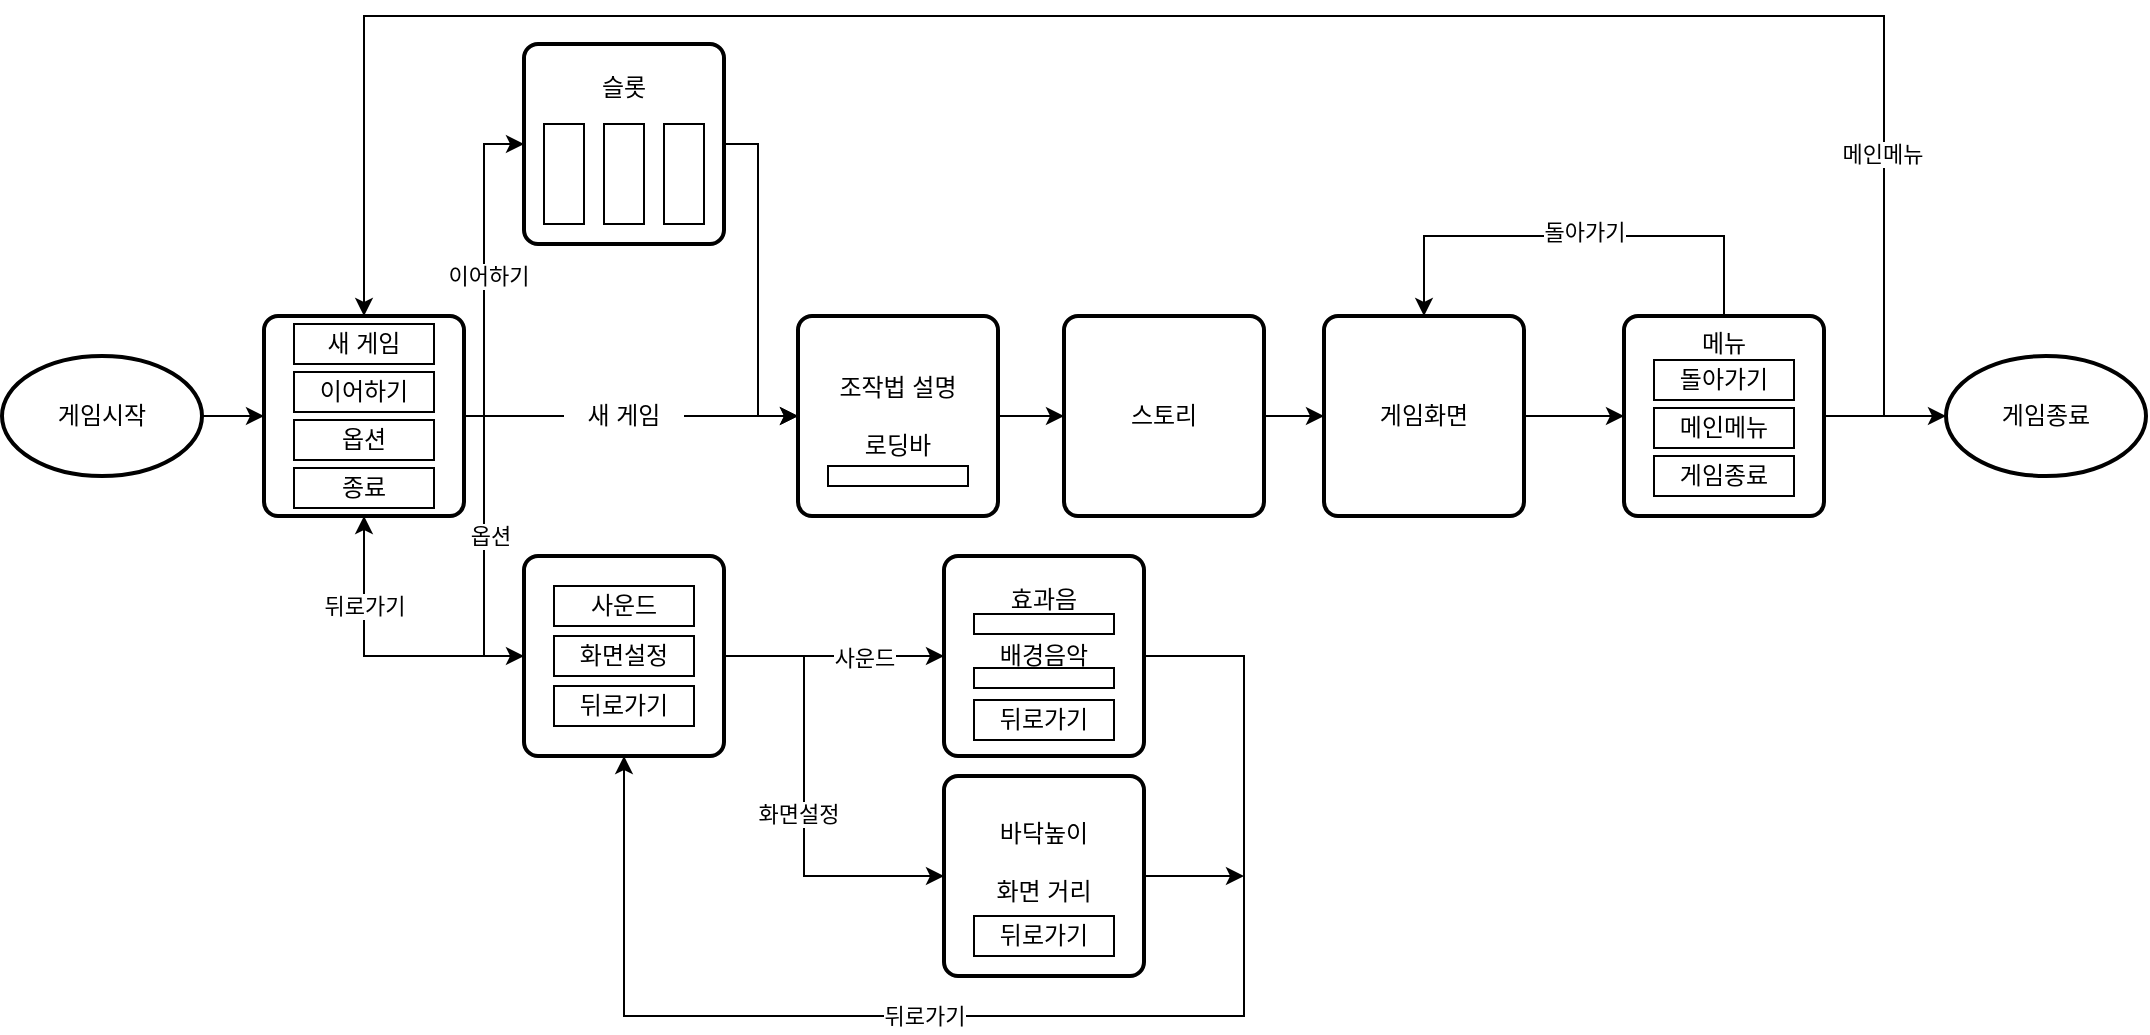 <mxfile version="15.8.3" type="github">
  <diagram id="C5RBs43oDa-KdzZeNtuy" name="Page-1">
    <mxGraphModel dx="1422" dy="754" grid="1" gridSize="10" guides="1" tooltips="1" connect="1" arrows="1" fold="1" page="1" pageScale="1" pageWidth="3300" pageHeight="4681" math="0" shadow="0">
      <root>
        <mxCell id="WIyWlLk6GJQsqaUBKTNV-0" />
        <mxCell id="WIyWlLk6GJQsqaUBKTNV-1" parent="WIyWlLk6GJQsqaUBKTNV-0" />
        <mxCell id="zRyy9Ak0RIHqlMR8wCos-2" value="" style="edgeStyle=orthogonalEdgeStyle;rounded=0;orthogonalLoop=1;jettySize=auto;html=1;" edge="1" parent="WIyWlLk6GJQsqaUBKTNV-1" source="zRyy9Ak0RIHqlMR8wCos-0" target="zRyy9Ak0RIHqlMR8wCos-1">
          <mxGeometry relative="1" as="geometry" />
        </mxCell>
        <mxCell id="zRyy9Ak0RIHqlMR8wCos-7" value="" style="edgeStyle=orthogonalEdgeStyle;rounded=0;orthogonalLoop=1;jettySize=auto;html=1;exitX=1;exitY=0.5;exitDx=0;exitDy=0;entryX=0;entryY=0.5;entryDx=0;entryDy=0;startArrow=none;" edge="1" parent="WIyWlLk6GJQsqaUBKTNV-1" source="zRyy9Ak0RIHqlMR8wCos-23" target="zRyy9Ak0RIHqlMR8wCos-0">
          <mxGeometry relative="1" as="geometry" />
        </mxCell>
        <mxCell id="zRyy9Ak0RIHqlMR8wCos-0" value="조작법 설명&lt;br&gt;&lt;br&gt;로딩바" style="rounded=1;whiteSpace=wrap;html=1;absoluteArcSize=1;arcSize=14;strokeWidth=2;" vertex="1" parent="WIyWlLk6GJQsqaUBKTNV-1">
          <mxGeometry x="617" y="210" width="100" height="100" as="geometry" />
        </mxCell>
        <mxCell id="zRyy9Ak0RIHqlMR8wCos-4" value="" style="edgeStyle=orthogonalEdgeStyle;rounded=0;orthogonalLoop=1;jettySize=auto;html=1;" edge="1" parent="WIyWlLk6GJQsqaUBKTNV-1" source="zRyy9Ak0RIHqlMR8wCos-1" target="zRyy9Ak0RIHqlMR8wCos-3">
          <mxGeometry relative="1" as="geometry" />
        </mxCell>
        <mxCell id="zRyy9Ak0RIHqlMR8wCos-1" value="스토리" style="rounded=1;whiteSpace=wrap;html=1;absoluteArcSize=1;arcSize=14;strokeWidth=2;" vertex="1" parent="WIyWlLk6GJQsqaUBKTNV-1">
          <mxGeometry x="750" y="210" width="100" height="100" as="geometry" />
        </mxCell>
        <mxCell id="zRyy9Ak0RIHqlMR8wCos-54" style="edgeStyle=orthogonalEdgeStyle;rounded=0;orthogonalLoop=1;jettySize=auto;html=1;" edge="1" parent="WIyWlLk6GJQsqaUBKTNV-1" source="zRyy9Ak0RIHqlMR8wCos-3" target="zRyy9Ak0RIHqlMR8wCos-53">
          <mxGeometry relative="1" as="geometry" />
        </mxCell>
        <mxCell id="zRyy9Ak0RIHqlMR8wCos-3" value="게임화면" style="rounded=1;whiteSpace=wrap;html=1;absoluteArcSize=1;arcSize=14;strokeWidth=2;" vertex="1" parent="WIyWlLk6GJQsqaUBKTNV-1">
          <mxGeometry x="880" y="210" width="100" height="100" as="geometry" />
        </mxCell>
        <mxCell id="zRyy9Ak0RIHqlMR8wCos-5" value="" style="rounded=0;whiteSpace=wrap;html=1;" vertex="1" parent="WIyWlLk6GJQsqaUBKTNV-1">
          <mxGeometry x="632" y="285" width="70" height="10" as="geometry" />
        </mxCell>
        <mxCell id="zRyy9Ak0RIHqlMR8wCos-29" style="edgeStyle=orthogonalEdgeStyle;rounded=0;orthogonalLoop=1;jettySize=auto;html=1;entryX=0;entryY=0.5;entryDx=0;entryDy=0;" edge="1" parent="WIyWlLk6GJQsqaUBKTNV-1" source="zRyy9Ak0RIHqlMR8wCos-6" target="zRyy9Ak0RIHqlMR8wCos-12">
          <mxGeometry relative="1" as="geometry">
            <Array as="points">
              <mxPoint x="460" y="260" />
              <mxPoint x="460" y="124" />
            </Array>
          </mxGeometry>
        </mxCell>
        <mxCell id="zRyy9Ak0RIHqlMR8wCos-30" value="이어하기" style="edgeLabel;html=1;align=center;verticalAlign=middle;resizable=0;points=[];" vertex="1" connectable="0" parent="zRyy9Ak0RIHqlMR8wCos-29">
          <mxGeometry x="0.145" y="-2" relative="1" as="geometry">
            <mxPoint y="15" as="offset" />
          </mxGeometry>
        </mxCell>
        <mxCell id="zRyy9Ak0RIHqlMR8wCos-36" style="edgeStyle=orthogonalEdgeStyle;rounded=0;orthogonalLoop=1;jettySize=auto;html=1;entryX=0;entryY=0.5;entryDx=0;entryDy=0;" edge="1" parent="WIyWlLk6GJQsqaUBKTNV-1" source="zRyy9Ak0RIHqlMR8wCos-6" target="zRyy9Ak0RIHqlMR8wCos-31">
          <mxGeometry relative="1" as="geometry">
            <Array as="points">
              <mxPoint x="460" y="260" />
              <mxPoint x="460" y="380" />
            </Array>
          </mxGeometry>
        </mxCell>
        <mxCell id="zRyy9Ak0RIHqlMR8wCos-37" value="옵션" style="edgeLabel;html=1;align=center;verticalAlign=middle;resizable=0;points=[];" vertex="1" connectable="0" parent="zRyy9Ak0RIHqlMR8wCos-36">
          <mxGeometry x="0.267" y="3" relative="1" as="geometry">
            <mxPoint y="-25" as="offset" />
          </mxGeometry>
        </mxCell>
        <mxCell id="zRyy9Ak0RIHqlMR8wCos-6" value="" style="rounded=1;whiteSpace=wrap;html=1;absoluteArcSize=1;arcSize=14;strokeWidth=2;" vertex="1" parent="WIyWlLk6GJQsqaUBKTNV-1">
          <mxGeometry x="350" y="210" width="100" height="100" as="geometry" />
        </mxCell>
        <mxCell id="zRyy9Ak0RIHqlMR8wCos-8" value="새 게임" style="rounded=0;whiteSpace=wrap;html=1;" vertex="1" parent="WIyWlLk6GJQsqaUBKTNV-1">
          <mxGeometry x="365" y="214" width="70" height="20" as="geometry" />
        </mxCell>
        <mxCell id="zRyy9Ak0RIHqlMR8wCos-9" value="이어하기" style="rounded=0;whiteSpace=wrap;html=1;" vertex="1" parent="WIyWlLk6GJQsqaUBKTNV-1">
          <mxGeometry x="365" y="238" width="70" height="20" as="geometry" />
        </mxCell>
        <mxCell id="zRyy9Ak0RIHqlMR8wCos-10" value="종료" style="rounded=0;whiteSpace=wrap;html=1;" vertex="1" parent="WIyWlLk6GJQsqaUBKTNV-1">
          <mxGeometry x="365" y="286" width="70" height="20" as="geometry" />
        </mxCell>
        <mxCell id="zRyy9Ak0RIHqlMR8wCos-11" value="옵션" style="rounded=0;whiteSpace=wrap;html=1;" vertex="1" parent="WIyWlLk6GJQsqaUBKTNV-1">
          <mxGeometry x="365" y="262" width="70" height="20" as="geometry" />
        </mxCell>
        <mxCell id="zRyy9Ak0RIHqlMR8wCos-22" style="edgeStyle=orthogonalEdgeStyle;rounded=0;orthogonalLoop=1;jettySize=auto;html=1;entryX=0;entryY=0.5;entryDx=0;entryDy=0;" edge="1" parent="WIyWlLk6GJQsqaUBKTNV-1" source="zRyy9Ak0RIHqlMR8wCos-12" target="zRyy9Ak0RIHqlMR8wCos-0">
          <mxGeometry relative="1" as="geometry">
            <Array as="points">
              <mxPoint x="597" y="124" />
              <mxPoint x="597" y="260" />
            </Array>
          </mxGeometry>
        </mxCell>
        <mxCell id="zRyy9Ak0RIHqlMR8wCos-12" value="슬롯&lt;br&gt;&lt;br&gt;&lt;br&gt;&lt;br&gt;&lt;br&gt;" style="rounded=1;whiteSpace=wrap;html=1;absoluteArcSize=1;arcSize=14;strokeWidth=2;" vertex="1" parent="WIyWlLk6GJQsqaUBKTNV-1">
          <mxGeometry x="480" y="74" width="100" height="100" as="geometry" />
        </mxCell>
        <mxCell id="zRyy9Ak0RIHqlMR8wCos-14" value="" style="rounded=0;whiteSpace=wrap;html=1;" vertex="1" parent="WIyWlLk6GJQsqaUBKTNV-1">
          <mxGeometry x="490" y="114" width="20" height="50" as="geometry" />
        </mxCell>
        <mxCell id="zRyy9Ak0RIHqlMR8wCos-15" value="" style="rounded=0;whiteSpace=wrap;html=1;" vertex="1" parent="WIyWlLk6GJQsqaUBKTNV-1">
          <mxGeometry x="520" y="114" width="20" height="50" as="geometry" />
        </mxCell>
        <mxCell id="zRyy9Ak0RIHqlMR8wCos-16" value="" style="rounded=0;whiteSpace=wrap;html=1;" vertex="1" parent="WIyWlLk6GJQsqaUBKTNV-1">
          <mxGeometry x="550" y="114" width="20" height="50" as="geometry" />
        </mxCell>
        <mxCell id="zRyy9Ak0RIHqlMR8wCos-23" value="새 게임" style="text;html=1;strokeColor=none;fillColor=none;align=center;verticalAlign=middle;whiteSpace=wrap;rounded=0;" vertex="1" parent="WIyWlLk6GJQsqaUBKTNV-1">
          <mxGeometry x="500" y="245" width="60" height="30" as="geometry" />
        </mxCell>
        <mxCell id="zRyy9Ak0RIHqlMR8wCos-24" value="" style="edgeStyle=orthogonalEdgeStyle;rounded=0;orthogonalLoop=1;jettySize=auto;html=1;exitX=1;exitY=0.5;exitDx=0;exitDy=0;entryX=0;entryY=0.5;entryDx=0;entryDy=0;endArrow=none;" edge="1" parent="WIyWlLk6GJQsqaUBKTNV-1" source="zRyy9Ak0RIHqlMR8wCos-6" target="zRyy9Ak0RIHqlMR8wCos-23">
          <mxGeometry relative="1" as="geometry">
            <mxPoint x="450" y="260" as="sourcePoint" />
            <mxPoint x="617" y="260" as="targetPoint" />
          </mxGeometry>
        </mxCell>
        <mxCell id="zRyy9Ak0RIHqlMR8wCos-38" style="edgeStyle=orthogonalEdgeStyle;rounded=0;orthogonalLoop=1;jettySize=auto;html=1;entryX=0.5;entryY=1;entryDx=0;entryDy=0;" edge="1" parent="WIyWlLk6GJQsqaUBKTNV-1" source="zRyy9Ak0RIHqlMR8wCos-31" target="zRyy9Ak0RIHqlMR8wCos-6">
          <mxGeometry relative="1" as="geometry" />
        </mxCell>
        <mxCell id="zRyy9Ak0RIHqlMR8wCos-39" value="뒤로가기" style="edgeLabel;html=1;align=center;verticalAlign=middle;resizable=0;points=[];" vertex="1" connectable="0" parent="zRyy9Ak0RIHqlMR8wCos-38">
          <mxGeometry x="0.16" y="-2" relative="1" as="geometry">
            <mxPoint x="-2" y="-18" as="offset" />
          </mxGeometry>
        </mxCell>
        <mxCell id="zRyy9Ak0RIHqlMR8wCos-44" style="edgeStyle=orthogonalEdgeStyle;rounded=0;orthogonalLoop=1;jettySize=auto;html=1;entryX=0;entryY=0.5;entryDx=0;entryDy=0;" edge="1" parent="WIyWlLk6GJQsqaUBKTNV-1" source="zRyy9Ak0RIHqlMR8wCos-31" target="zRyy9Ak0RIHqlMR8wCos-40">
          <mxGeometry relative="1" as="geometry" />
        </mxCell>
        <mxCell id="zRyy9Ak0RIHqlMR8wCos-45" value="사운드" style="edgeLabel;html=1;align=center;verticalAlign=middle;resizable=0;points=[];" vertex="1" connectable="0" parent="zRyy9Ak0RIHqlMR8wCos-44">
          <mxGeometry x="0.273" y="-1" relative="1" as="geometry">
            <mxPoint as="offset" />
          </mxGeometry>
        </mxCell>
        <mxCell id="zRyy9Ak0RIHqlMR8wCos-47" style="edgeStyle=orthogonalEdgeStyle;rounded=0;orthogonalLoop=1;jettySize=auto;html=1;entryX=0;entryY=0.5;entryDx=0;entryDy=0;" edge="1" parent="WIyWlLk6GJQsqaUBKTNV-1" source="zRyy9Ak0RIHqlMR8wCos-31" target="zRyy9Ak0RIHqlMR8wCos-46">
          <mxGeometry relative="1" as="geometry">
            <Array as="points">
              <mxPoint x="620" y="380" />
              <mxPoint x="620" y="490" />
            </Array>
          </mxGeometry>
        </mxCell>
        <mxCell id="zRyy9Ak0RIHqlMR8wCos-48" value="화면설정" style="edgeLabel;html=1;align=center;verticalAlign=middle;resizable=0;points=[];" vertex="1" connectable="0" parent="zRyy9Ak0RIHqlMR8wCos-47">
          <mxGeometry x="0.082" y="-4" relative="1" as="geometry">
            <mxPoint x="1" as="offset" />
          </mxGeometry>
        </mxCell>
        <mxCell id="zRyy9Ak0RIHqlMR8wCos-31" value="" style="rounded=1;whiteSpace=wrap;html=1;absoluteArcSize=1;arcSize=14;strokeWidth=2;" vertex="1" parent="WIyWlLk6GJQsqaUBKTNV-1">
          <mxGeometry x="480" y="330" width="100" height="100" as="geometry" />
        </mxCell>
        <mxCell id="zRyy9Ak0RIHqlMR8wCos-32" value="사운드" style="rounded=0;whiteSpace=wrap;html=1;" vertex="1" parent="WIyWlLk6GJQsqaUBKTNV-1">
          <mxGeometry x="495" y="345" width="70" height="20" as="geometry" />
        </mxCell>
        <mxCell id="zRyy9Ak0RIHqlMR8wCos-34" value="화면설정" style="rounded=0;whiteSpace=wrap;html=1;" vertex="1" parent="WIyWlLk6GJQsqaUBKTNV-1">
          <mxGeometry x="495" y="370" width="70" height="20" as="geometry" />
        </mxCell>
        <mxCell id="zRyy9Ak0RIHqlMR8wCos-35" value="뒤로가기" style="rounded=0;whiteSpace=wrap;html=1;" vertex="1" parent="WIyWlLk6GJQsqaUBKTNV-1">
          <mxGeometry x="495" y="395" width="70" height="20" as="geometry" />
        </mxCell>
        <mxCell id="zRyy9Ak0RIHqlMR8wCos-50" style="edgeStyle=orthogonalEdgeStyle;rounded=0;orthogonalLoop=1;jettySize=auto;html=1;entryX=0.5;entryY=1;entryDx=0;entryDy=0;" edge="1" parent="WIyWlLk6GJQsqaUBKTNV-1" source="zRyy9Ak0RIHqlMR8wCos-40" target="zRyy9Ak0RIHqlMR8wCos-31">
          <mxGeometry relative="1" as="geometry">
            <Array as="points">
              <mxPoint x="840" y="380" />
              <mxPoint x="840" y="560" />
              <mxPoint x="530" y="560" />
            </Array>
          </mxGeometry>
        </mxCell>
        <mxCell id="zRyy9Ak0RIHqlMR8wCos-52" value="뒤로가기" style="edgeLabel;html=1;align=center;verticalAlign=middle;resizable=0;points=[];" vertex="1" connectable="0" parent="zRyy9Ak0RIHqlMR8wCos-50">
          <mxGeometry x="-0.061" relative="1" as="geometry">
            <mxPoint x="-76" as="offset" />
          </mxGeometry>
        </mxCell>
        <mxCell id="zRyy9Ak0RIHqlMR8wCos-40" value="효과음&lt;br&gt;&lt;br&gt;배경음악&lt;br&gt;&lt;br&gt;&amp;nbsp;" style="rounded=1;whiteSpace=wrap;html=1;absoluteArcSize=1;arcSize=14;strokeWidth=2;" vertex="1" parent="WIyWlLk6GJQsqaUBKTNV-1">
          <mxGeometry x="690" y="330" width="100" height="100" as="geometry" />
        </mxCell>
        <mxCell id="zRyy9Ak0RIHqlMR8wCos-41" value="" style="rounded=0;whiteSpace=wrap;html=1;" vertex="1" parent="WIyWlLk6GJQsqaUBKTNV-1">
          <mxGeometry x="705" y="359" width="70" height="10" as="geometry" />
        </mxCell>
        <mxCell id="zRyy9Ak0RIHqlMR8wCos-42" value="&lt;br&gt;" style="rounded=0;whiteSpace=wrap;html=1;" vertex="1" parent="WIyWlLk6GJQsqaUBKTNV-1">
          <mxGeometry x="705" y="386" width="70" height="10" as="geometry" />
        </mxCell>
        <mxCell id="zRyy9Ak0RIHqlMR8wCos-43" value="뒤로가기" style="rounded=0;whiteSpace=wrap;html=1;" vertex="1" parent="WIyWlLk6GJQsqaUBKTNV-1">
          <mxGeometry x="705" y="402" width="70" height="20" as="geometry" />
        </mxCell>
        <mxCell id="zRyy9Ak0RIHqlMR8wCos-51" style="edgeStyle=orthogonalEdgeStyle;rounded=0;orthogonalLoop=1;jettySize=auto;html=1;" edge="1" parent="WIyWlLk6GJQsqaUBKTNV-1" source="zRyy9Ak0RIHqlMR8wCos-46">
          <mxGeometry relative="1" as="geometry">
            <mxPoint x="840" y="490" as="targetPoint" />
          </mxGeometry>
        </mxCell>
        <mxCell id="zRyy9Ak0RIHqlMR8wCos-46" value="바닥높이&lt;br&gt;&lt;br&gt;화면 거리&lt;br&gt;&amp;nbsp;" style="rounded=1;whiteSpace=wrap;html=1;absoluteArcSize=1;arcSize=14;strokeWidth=2;" vertex="1" parent="WIyWlLk6GJQsqaUBKTNV-1">
          <mxGeometry x="690" y="440" width="100" height="100" as="geometry" />
        </mxCell>
        <mxCell id="zRyy9Ak0RIHqlMR8wCos-49" value="뒤로가기" style="rounded=0;whiteSpace=wrap;html=1;" vertex="1" parent="WIyWlLk6GJQsqaUBKTNV-1">
          <mxGeometry x="705" y="510" width="70" height="20" as="geometry" />
        </mxCell>
        <mxCell id="zRyy9Ak0RIHqlMR8wCos-59" style="edgeStyle=orthogonalEdgeStyle;rounded=0;orthogonalLoop=1;jettySize=auto;html=1;entryX=0.5;entryY=0;entryDx=0;entryDy=0;" edge="1" parent="WIyWlLk6GJQsqaUBKTNV-1" source="zRyy9Ak0RIHqlMR8wCos-53" target="zRyy9Ak0RIHqlMR8wCos-3">
          <mxGeometry relative="1" as="geometry">
            <Array as="points">
              <mxPoint x="1080" y="170" />
              <mxPoint x="930" y="170" />
            </Array>
          </mxGeometry>
        </mxCell>
        <mxCell id="zRyy9Ak0RIHqlMR8wCos-60" value="돌아가기" style="edgeLabel;html=1;align=center;verticalAlign=middle;resizable=0;points=[];" vertex="1" connectable="0" parent="zRyy9Ak0RIHqlMR8wCos-59">
          <mxGeometry x="-0.322" y="-2" relative="1" as="geometry">
            <mxPoint x="-32" as="offset" />
          </mxGeometry>
        </mxCell>
        <mxCell id="zRyy9Ak0RIHqlMR8wCos-66" style="edgeStyle=orthogonalEdgeStyle;rounded=0;orthogonalLoop=1;jettySize=auto;html=1;entryX=0;entryY=0.5;entryDx=0;entryDy=0;entryPerimeter=0;" edge="1" parent="WIyWlLk6GJQsqaUBKTNV-1" source="zRyy9Ak0RIHqlMR8wCos-53" target="zRyy9Ak0RIHqlMR8wCos-65">
          <mxGeometry relative="1" as="geometry" />
        </mxCell>
        <mxCell id="zRyy9Ak0RIHqlMR8wCos-53" value="메뉴&lt;br&gt;&lt;br&gt;&lt;br&gt;&lt;br&gt;&lt;br&gt;&lt;br&gt;" style="rounded=1;whiteSpace=wrap;html=1;absoluteArcSize=1;arcSize=14;strokeWidth=2;" vertex="1" parent="WIyWlLk6GJQsqaUBKTNV-1">
          <mxGeometry x="1030" y="210" width="100" height="100" as="geometry" />
        </mxCell>
        <mxCell id="zRyy9Ak0RIHqlMR8wCos-61" style="edgeStyle=orthogonalEdgeStyle;rounded=0;orthogonalLoop=1;jettySize=auto;html=1;entryX=0.5;entryY=0;entryDx=0;entryDy=0;exitX=1;exitY=0.5;exitDx=0;exitDy=0;" edge="1" parent="WIyWlLk6GJQsqaUBKTNV-1" source="zRyy9Ak0RIHqlMR8wCos-53" target="zRyy9Ak0RIHqlMR8wCos-6">
          <mxGeometry relative="1" as="geometry">
            <mxPoint x="1190" y="340" as="sourcePoint" />
            <Array as="points">
              <mxPoint x="1160" y="260" />
              <mxPoint x="1160" y="60" />
              <mxPoint x="400" y="60" />
            </Array>
          </mxGeometry>
        </mxCell>
        <mxCell id="zRyy9Ak0RIHqlMR8wCos-62" value="메인메뉴" style="edgeLabel;html=1;align=center;verticalAlign=middle;resizable=0;points=[];" vertex="1" connectable="0" parent="zRyy9Ak0RIHqlMR8wCos-61">
          <mxGeometry x="-0.717" y="1" relative="1" as="geometry">
            <mxPoint as="offset" />
          </mxGeometry>
        </mxCell>
        <mxCell id="zRyy9Ak0RIHqlMR8wCos-55" value="메인메뉴" style="rounded=0;whiteSpace=wrap;html=1;" vertex="1" parent="WIyWlLk6GJQsqaUBKTNV-1">
          <mxGeometry x="1045" y="256" width="70" height="20" as="geometry" />
        </mxCell>
        <mxCell id="zRyy9Ak0RIHqlMR8wCos-56" value="돌아가기" style="rounded=0;whiteSpace=wrap;html=1;" vertex="1" parent="WIyWlLk6GJQsqaUBKTNV-1">
          <mxGeometry x="1045" y="232" width="70" height="20" as="geometry" />
        </mxCell>
        <mxCell id="zRyy9Ak0RIHqlMR8wCos-58" value="게임종료" style="rounded=0;whiteSpace=wrap;html=1;" vertex="1" parent="WIyWlLk6GJQsqaUBKTNV-1">
          <mxGeometry x="1045" y="280" width="70" height="20" as="geometry" />
        </mxCell>
        <mxCell id="zRyy9Ak0RIHqlMR8wCos-64" style="edgeStyle=orthogonalEdgeStyle;rounded=0;orthogonalLoop=1;jettySize=auto;html=1;entryX=0;entryY=0.5;entryDx=0;entryDy=0;" edge="1" parent="WIyWlLk6GJQsqaUBKTNV-1" source="zRyy9Ak0RIHqlMR8wCos-63" target="zRyy9Ak0RIHqlMR8wCos-6">
          <mxGeometry relative="1" as="geometry" />
        </mxCell>
        <mxCell id="zRyy9Ak0RIHqlMR8wCos-63" value="게임시작" style="strokeWidth=2;html=1;shape=mxgraph.flowchart.start_1;whiteSpace=wrap;" vertex="1" parent="WIyWlLk6GJQsqaUBKTNV-1">
          <mxGeometry x="219" y="230" width="100" height="60" as="geometry" />
        </mxCell>
        <mxCell id="zRyy9Ak0RIHqlMR8wCos-65" value="게임종료" style="strokeWidth=2;html=1;shape=mxgraph.flowchart.start_1;whiteSpace=wrap;" vertex="1" parent="WIyWlLk6GJQsqaUBKTNV-1">
          <mxGeometry x="1191" y="230" width="100" height="60" as="geometry" />
        </mxCell>
      </root>
    </mxGraphModel>
  </diagram>
</mxfile>
